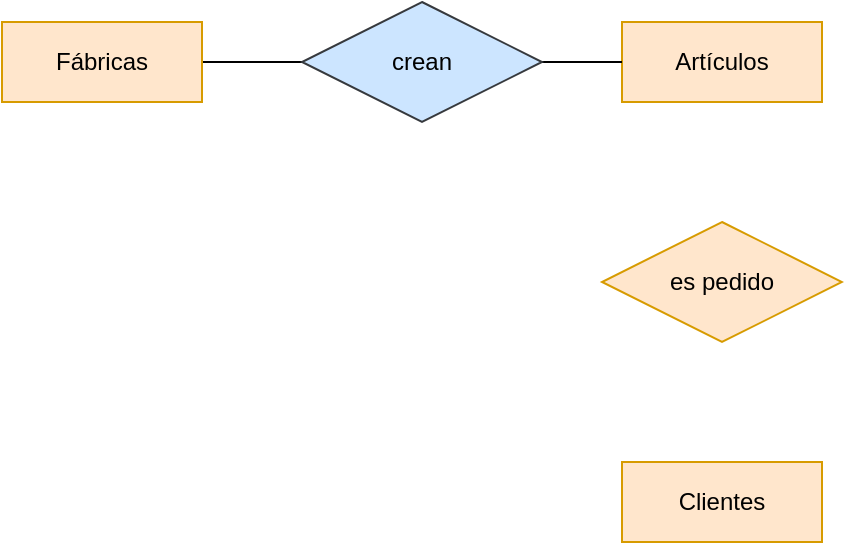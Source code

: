 <mxfile version="21.8.2" type="github">
  <diagram name="Page-1" id="ph6OinrHunCrRPrF4bF1">
    <mxGraphModel dx="1434" dy="795" grid="1" gridSize="10" guides="1" tooltips="1" connect="1" arrows="1" fold="1" page="1" pageScale="1" pageWidth="850" pageHeight="1100" math="0" shadow="0">
      <root>
        <mxCell id="0" />
        <mxCell id="1" parent="0" />
        <mxCell id="Cp3NVBLOnRGW1dm8sWKQ-1" value="Artículos" style="whiteSpace=wrap;html=1;align=center;fillColor=#ffe6cc;strokeColor=#d79b00;" vertex="1" parent="1">
          <mxGeometry x="350" y="310" width="100" height="40" as="geometry" />
        </mxCell>
        <mxCell id="Cp3NVBLOnRGW1dm8sWKQ-6" style="edgeStyle=orthogonalEdgeStyle;rounded=0;orthogonalLoop=1;jettySize=auto;html=1;entryX=0;entryY=0.5;entryDx=0;entryDy=0;endArrow=none;endFill=0;" edge="1" parent="1" source="Cp3NVBLOnRGW1dm8sWKQ-3" target="Cp3NVBLOnRGW1dm8sWKQ-4">
          <mxGeometry relative="1" as="geometry" />
        </mxCell>
        <mxCell id="Cp3NVBLOnRGW1dm8sWKQ-3" value="Fábricas" style="whiteSpace=wrap;html=1;align=center;fillColor=#ffe6cc;strokeColor=#d79b00;" vertex="1" parent="1">
          <mxGeometry x="40" y="310" width="100" height="40" as="geometry" />
        </mxCell>
        <mxCell id="Cp3NVBLOnRGW1dm8sWKQ-7" style="edgeStyle=orthogonalEdgeStyle;rounded=0;orthogonalLoop=1;jettySize=auto;html=1;entryX=0;entryY=0.5;entryDx=0;entryDy=0;endArrow=none;endFill=0;" edge="1" parent="1" source="Cp3NVBLOnRGW1dm8sWKQ-4" target="Cp3NVBLOnRGW1dm8sWKQ-1">
          <mxGeometry relative="1" as="geometry" />
        </mxCell>
        <mxCell id="Cp3NVBLOnRGW1dm8sWKQ-4" value="crean" style="shape=rhombus;perimeter=rhombusPerimeter;whiteSpace=wrap;html=1;align=center;fillColor=#cce5ff;strokeColor=#36393d;" vertex="1" parent="1">
          <mxGeometry x="190" y="300" width="120" height="60" as="geometry" />
        </mxCell>
        <mxCell id="Cp3NVBLOnRGW1dm8sWKQ-8" value="Clientes" style="whiteSpace=wrap;html=1;align=center;fillColor=#ffe6cc;strokeColor=#d79b00;" vertex="1" parent="1">
          <mxGeometry x="350" y="530" width="100" height="40" as="geometry" />
        </mxCell>
        <mxCell id="Cp3NVBLOnRGW1dm8sWKQ-9" value="es pedido" style="shape=rhombus;perimeter=rhombusPerimeter;whiteSpace=wrap;html=1;align=center;fillColor=#ffe6cc;strokeColor=#d79b00;" vertex="1" parent="1">
          <mxGeometry x="340" y="410" width="120" height="60" as="geometry" />
        </mxCell>
      </root>
    </mxGraphModel>
  </diagram>
</mxfile>
